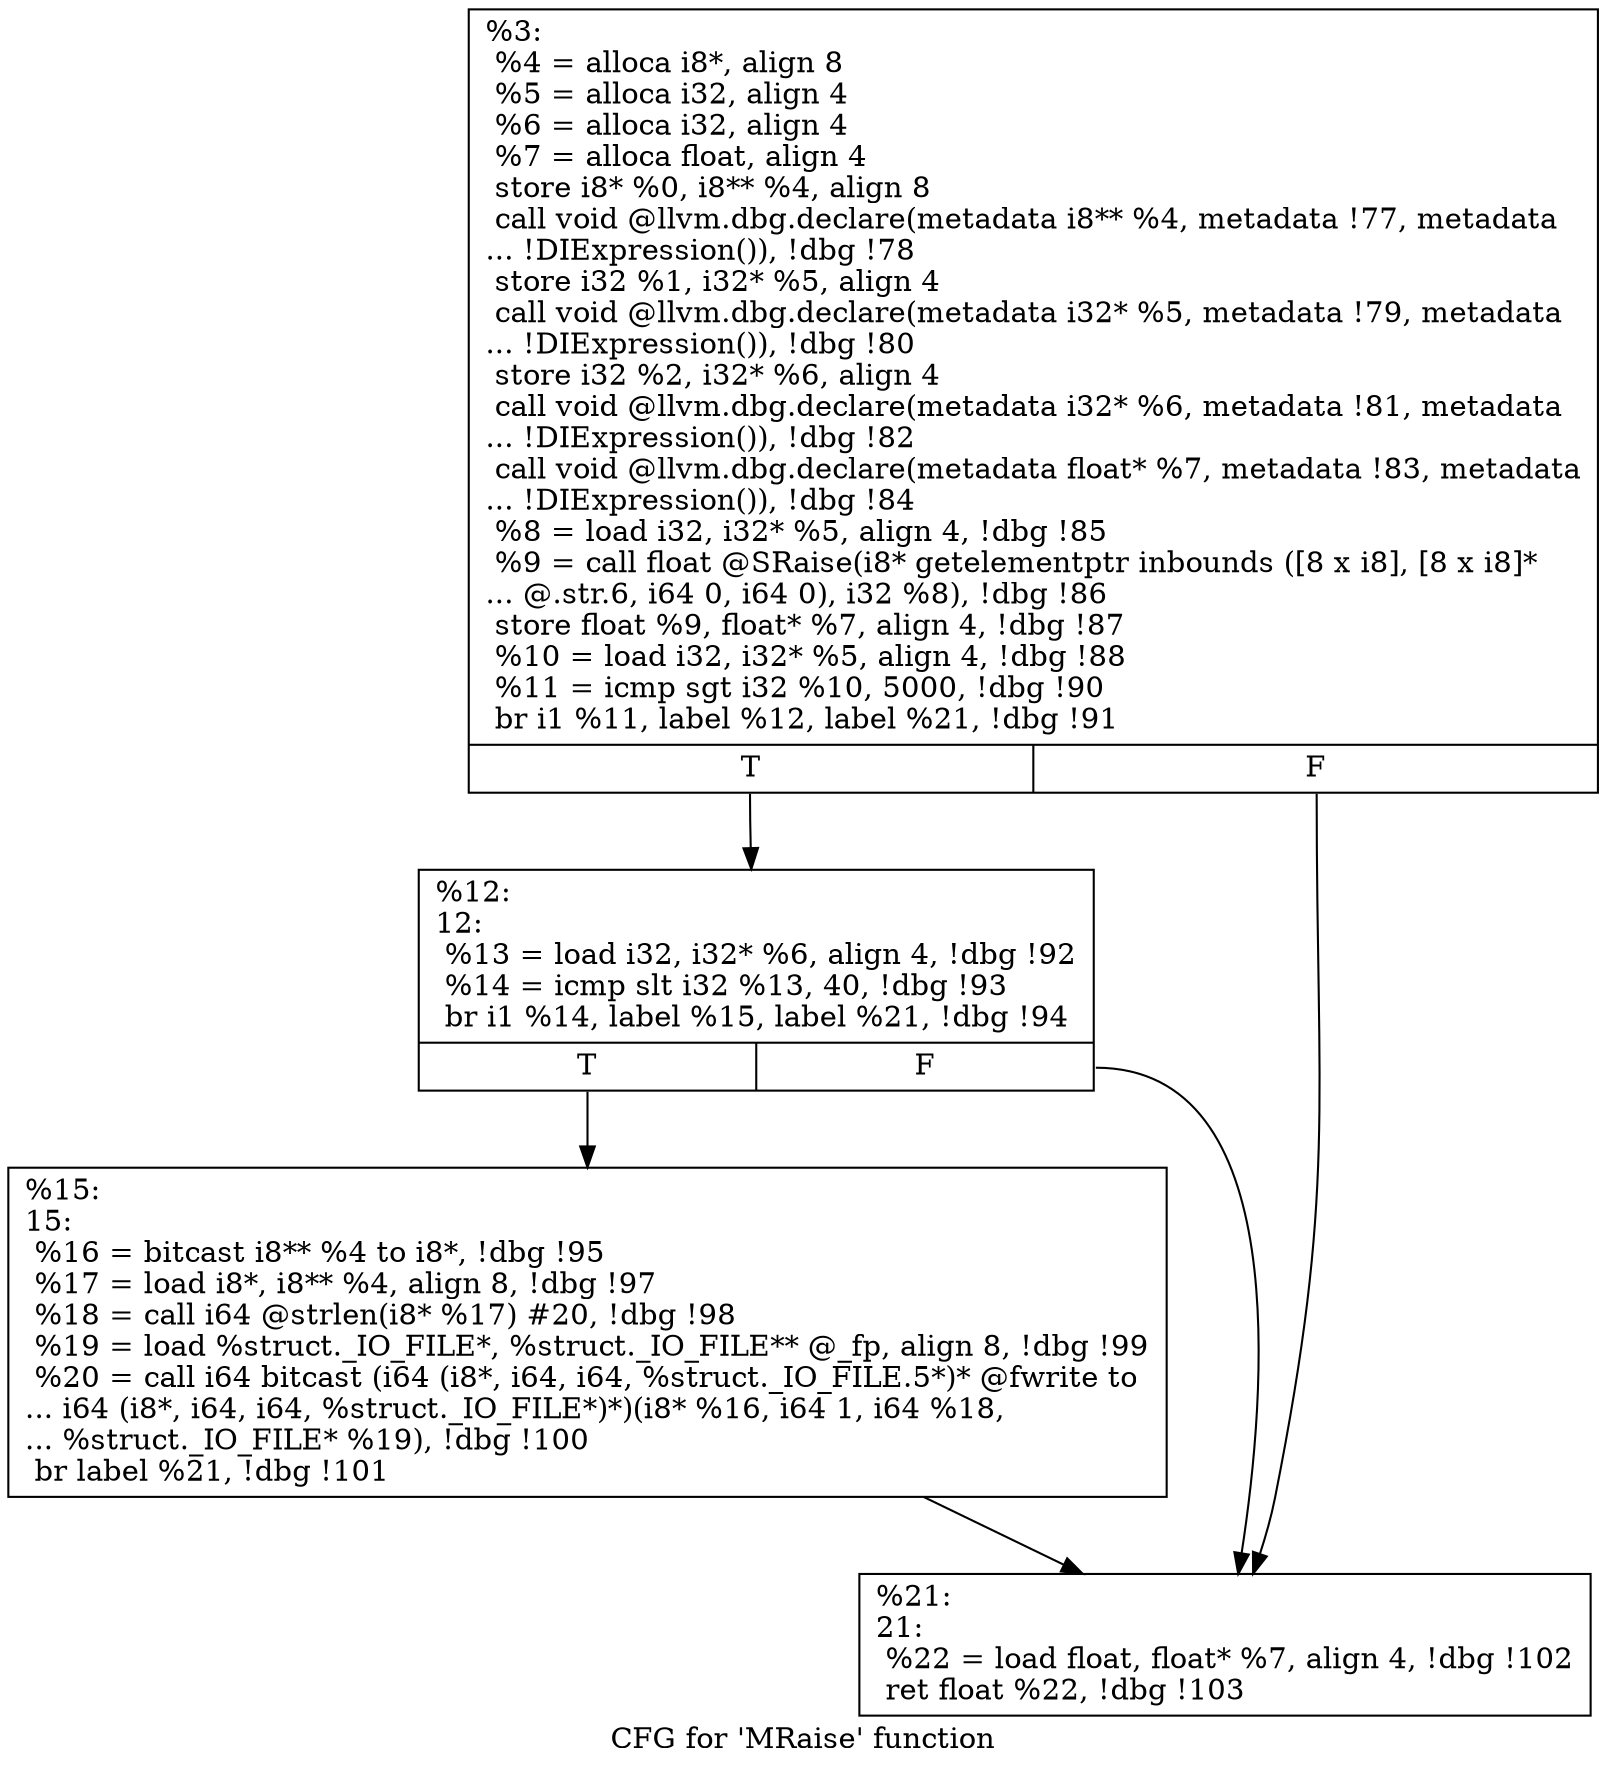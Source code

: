 digraph "CFG for 'MRaise' function" {
	label="CFG for 'MRaise' function";

	Node0x2236630 [shape=record,label="{%3:\l  %4 = alloca i8*, align 8\l  %5 = alloca i32, align 4\l  %6 = alloca i32, align 4\l  %7 = alloca float, align 4\l  store i8* %0, i8** %4, align 8\l  call void @llvm.dbg.declare(metadata i8** %4, metadata !77, metadata\l... !DIExpression()), !dbg !78\l  store i32 %1, i32* %5, align 4\l  call void @llvm.dbg.declare(metadata i32* %5, metadata !79, metadata\l... !DIExpression()), !dbg !80\l  store i32 %2, i32* %6, align 4\l  call void @llvm.dbg.declare(metadata i32* %6, metadata !81, metadata\l... !DIExpression()), !dbg !82\l  call void @llvm.dbg.declare(metadata float* %7, metadata !83, metadata\l... !DIExpression()), !dbg !84\l  %8 = load i32, i32* %5, align 4, !dbg !85\l  %9 = call float @SRaise(i8* getelementptr inbounds ([8 x i8], [8 x i8]*\l... @.str.6, i64 0, i64 0), i32 %8), !dbg !86\l  store float %9, float* %7, align 4, !dbg !87\l  %10 = load i32, i32* %5, align 4, !dbg !88\l  %11 = icmp sgt i32 %10, 5000, !dbg !90\l  br i1 %11, label %12, label %21, !dbg !91\l|{<s0>T|<s1>F}}"];
	Node0x2236630:s0 -> Node0x225be00;
	Node0x2236630:s1 -> Node0x225bea0;
	Node0x225be00 [shape=record,label="{%12:\l12:                                               \l  %13 = load i32, i32* %6, align 4, !dbg !92\l  %14 = icmp slt i32 %13, 40, !dbg !93\l  br i1 %14, label %15, label %21, !dbg !94\l|{<s0>T|<s1>F}}"];
	Node0x225be00:s0 -> Node0x225be50;
	Node0x225be00:s1 -> Node0x225bea0;
	Node0x225be50 [shape=record,label="{%15:\l15:                                               \l  %16 = bitcast i8** %4 to i8*, !dbg !95\l  %17 = load i8*, i8** %4, align 8, !dbg !97\l  %18 = call i64 @strlen(i8* %17) #20, !dbg !98\l  %19 = load %struct._IO_FILE*, %struct._IO_FILE** @_fp, align 8, !dbg !99\l  %20 = call i64 bitcast (i64 (i8*, i64, i64, %struct._IO_FILE.5*)* @fwrite to\l... i64 (i8*, i64, i64, %struct._IO_FILE*)*)(i8* %16, i64 1, i64 %18,\l... %struct._IO_FILE* %19), !dbg !100\l  br label %21, !dbg !101\l}"];
	Node0x225be50 -> Node0x225bea0;
	Node0x225bea0 [shape=record,label="{%21:\l21:                                               \l  %22 = load float, float* %7, align 4, !dbg !102\l  ret float %22, !dbg !103\l}"];
}
